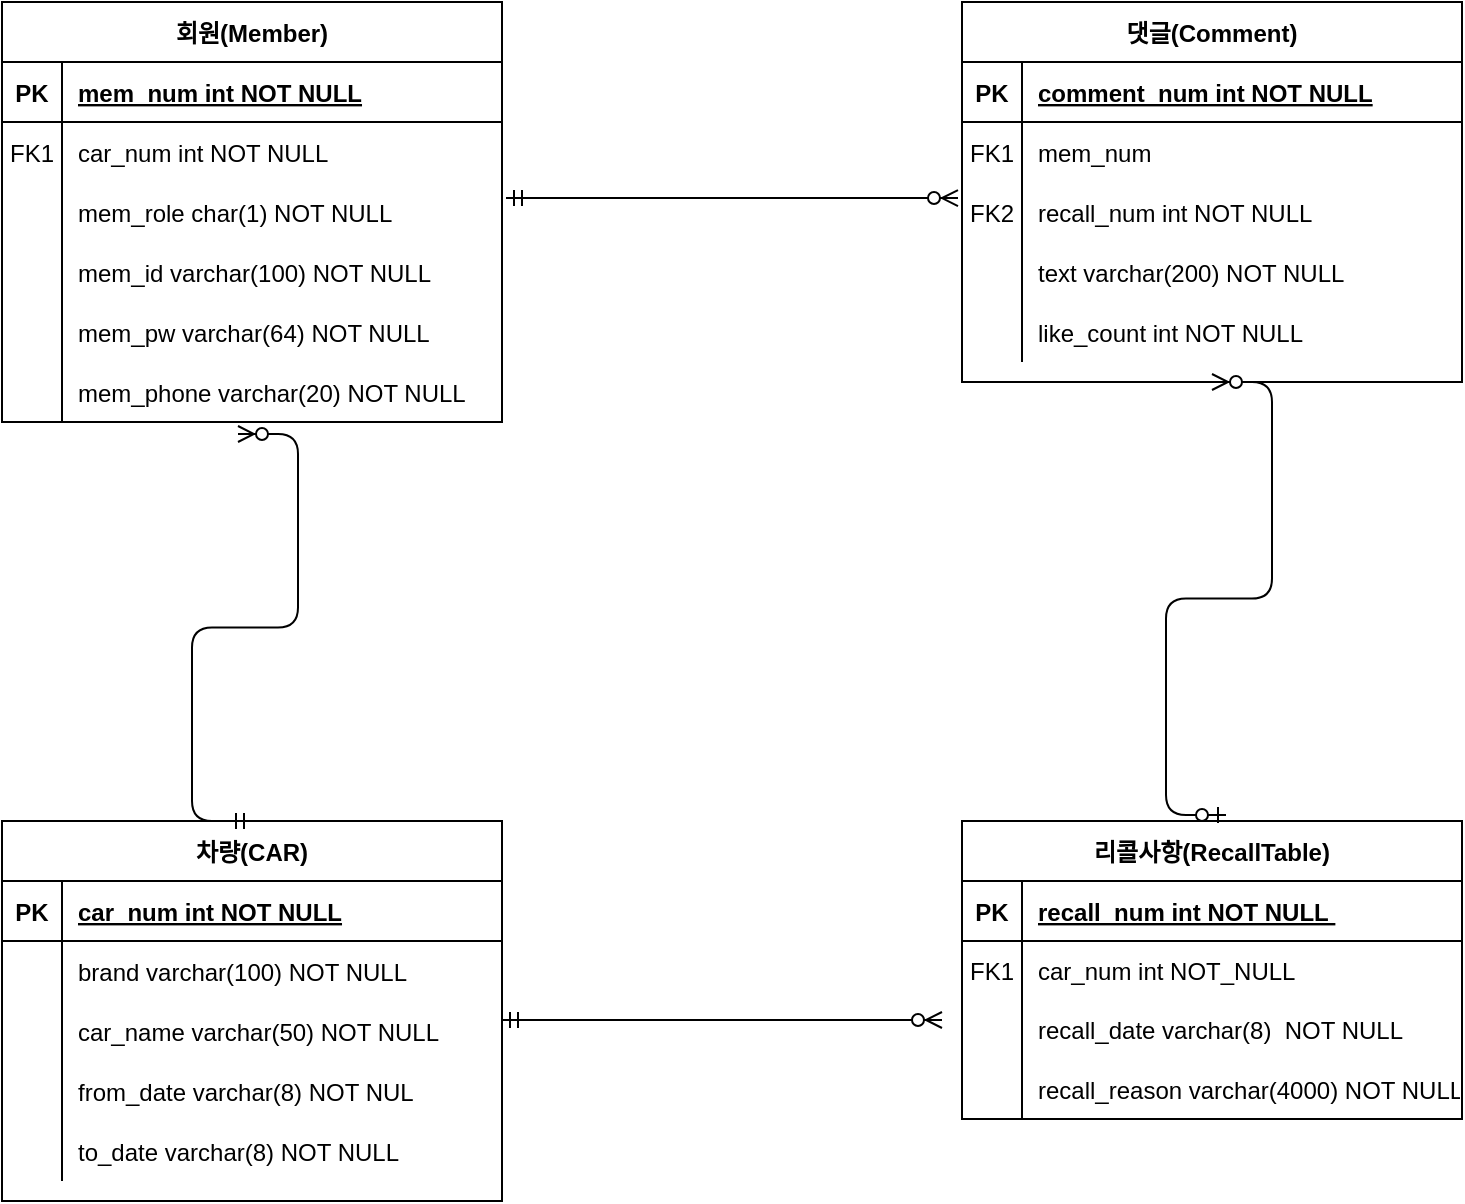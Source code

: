 <mxfile version="20.8.16" type="device"><diagram id="R2lEEEUBdFMjLlhIrx00" name="Page-1"><mxGraphModel dx="683" dy="398" grid="1" gridSize="10" guides="1" tooltips="1" connect="1" arrows="1" fold="1" page="1" pageScale="1" pageWidth="850" pageHeight="1100" math="0" shadow="0" extFonts="Permanent Marker^https://fonts.googleapis.com/css?family=Permanent+Marker"><root><mxCell id="0"/><mxCell id="1" parent="0"/><mxCell id="73HStw1tqUKvJRkL5nFD-1" value="회원(Member)" style="shape=table;startSize=30;container=1;collapsible=1;childLayout=tableLayout;fixedRows=1;rowLines=0;fontStyle=1;align=center;resizeLast=1;" vertex="1" parent="1"><mxGeometry x="40" y="130" width="250" height="210" as="geometry"/></mxCell><mxCell id="73HStw1tqUKvJRkL5nFD-2" value="" style="shape=partialRectangle;collapsible=0;dropTarget=0;pointerEvents=0;fillColor=none;points=[[0,0.5],[1,0.5]];portConstraint=eastwest;top=0;left=0;right=0;bottom=1;" vertex="1" parent="73HStw1tqUKvJRkL5nFD-1"><mxGeometry y="30" width="250" height="30" as="geometry"/></mxCell><mxCell id="73HStw1tqUKvJRkL5nFD-3" value="PK" style="shape=partialRectangle;overflow=hidden;connectable=0;fillColor=none;top=0;left=0;bottom=0;right=0;fontStyle=1;" vertex="1" parent="73HStw1tqUKvJRkL5nFD-2"><mxGeometry width="30" height="30" as="geometry"><mxRectangle width="30" height="30" as="alternateBounds"/></mxGeometry></mxCell><mxCell id="73HStw1tqUKvJRkL5nFD-4" value="mem_num int NOT NULL" style="shape=partialRectangle;overflow=hidden;connectable=0;fillColor=none;top=0;left=0;bottom=0;right=0;align=left;spacingLeft=6;fontStyle=5;" vertex="1" parent="73HStw1tqUKvJRkL5nFD-2"><mxGeometry x="30" width="220" height="30" as="geometry"><mxRectangle width="220" height="30" as="alternateBounds"/></mxGeometry></mxCell><mxCell id="73HStw1tqUKvJRkL5nFD-30" value="" style="shape=partialRectangle;collapsible=0;dropTarget=0;pointerEvents=0;fillColor=none;points=[[0,0.5],[1,0.5]];portConstraint=eastwest;top=0;left=0;right=0;bottom=0;" vertex="1" parent="73HStw1tqUKvJRkL5nFD-1"><mxGeometry y="60" width="250" height="30" as="geometry"/></mxCell><mxCell id="73HStw1tqUKvJRkL5nFD-31" value="FK1" style="shape=partialRectangle;overflow=hidden;connectable=0;fillColor=none;top=0;left=0;bottom=0;right=0;" vertex="1" parent="73HStw1tqUKvJRkL5nFD-30"><mxGeometry width="30" height="30" as="geometry"><mxRectangle width="30" height="30" as="alternateBounds"/></mxGeometry></mxCell><mxCell id="73HStw1tqUKvJRkL5nFD-32" value="car_num int NOT NULL" style="shape=partialRectangle;overflow=hidden;connectable=0;fillColor=none;top=0;left=0;bottom=0;right=0;align=left;spacingLeft=6;" vertex="1" parent="73HStw1tqUKvJRkL5nFD-30"><mxGeometry x="30" width="220" height="30" as="geometry"><mxRectangle width="220" height="30" as="alternateBounds"/></mxGeometry></mxCell><mxCell id="73HStw1tqUKvJRkL5nFD-5" value="" style="shape=partialRectangle;collapsible=0;dropTarget=0;pointerEvents=0;fillColor=none;points=[[0,0.5],[1,0.5]];portConstraint=eastwest;top=0;left=0;right=0;bottom=0;" vertex="1" parent="73HStw1tqUKvJRkL5nFD-1"><mxGeometry y="90" width="250" height="30" as="geometry"/></mxCell><mxCell id="73HStw1tqUKvJRkL5nFD-6" value="" style="shape=partialRectangle;overflow=hidden;connectable=0;fillColor=none;top=0;left=0;bottom=0;right=0;" vertex="1" parent="73HStw1tqUKvJRkL5nFD-5"><mxGeometry width="30" height="30" as="geometry"><mxRectangle width="30" height="30" as="alternateBounds"/></mxGeometry></mxCell><mxCell id="73HStw1tqUKvJRkL5nFD-7" value="mem_role char(1) NOT NULL" style="shape=partialRectangle;overflow=hidden;connectable=0;fillColor=none;top=0;left=0;bottom=0;right=0;align=left;spacingLeft=6;" vertex="1" parent="73HStw1tqUKvJRkL5nFD-5"><mxGeometry x="30" width="220" height="30" as="geometry"><mxRectangle width="220" height="30" as="alternateBounds"/></mxGeometry></mxCell><mxCell id="73HStw1tqUKvJRkL5nFD-74" value="" style="shape=partialRectangle;collapsible=0;dropTarget=0;pointerEvents=0;fillColor=none;points=[[0,0.5],[1,0.5]];portConstraint=eastwest;top=0;left=0;right=0;bottom=0;" vertex="1" parent="73HStw1tqUKvJRkL5nFD-1"><mxGeometry y="120" width="250" height="30" as="geometry"/></mxCell><mxCell id="73HStw1tqUKvJRkL5nFD-75" value="" style="shape=partialRectangle;overflow=hidden;connectable=0;fillColor=none;top=0;left=0;bottom=0;right=0;" vertex="1" parent="73HStw1tqUKvJRkL5nFD-74"><mxGeometry width="30" height="30" as="geometry"><mxRectangle width="30" height="30" as="alternateBounds"/></mxGeometry></mxCell><mxCell id="73HStw1tqUKvJRkL5nFD-76" value="mem_id varchar(100) NOT NULL" style="shape=partialRectangle;overflow=hidden;connectable=0;fillColor=none;top=0;left=0;bottom=0;right=0;align=left;spacingLeft=6;" vertex="1" parent="73HStw1tqUKvJRkL5nFD-74"><mxGeometry x="30" width="220" height="30" as="geometry"><mxRectangle width="220" height="30" as="alternateBounds"/></mxGeometry></mxCell><mxCell id="73HStw1tqUKvJRkL5nFD-24" value="" style="shape=partialRectangle;collapsible=0;dropTarget=0;pointerEvents=0;fillColor=none;points=[[0,0.5],[1,0.5]];portConstraint=eastwest;top=0;left=0;right=0;bottom=0;" vertex="1" parent="73HStw1tqUKvJRkL5nFD-1"><mxGeometry y="150" width="250" height="30" as="geometry"/></mxCell><mxCell id="73HStw1tqUKvJRkL5nFD-25" value="" style="shape=partialRectangle;overflow=hidden;connectable=0;fillColor=none;top=0;left=0;bottom=0;right=0;" vertex="1" parent="73HStw1tqUKvJRkL5nFD-24"><mxGeometry width="30" height="30" as="geometry"><mxRectangle width="30" height="30" as="alternateBounds"/></mxGeometry></mxCell><mxCell id="73HStw1tqUKvJRkL5nFD-26" value="mem_pw varchar(64) NOT NULL" style="shape=partialRectangle;overflow=hidden;connectable=0;fillColor=none;top=0;left=0;bottom=0;right=0;align=left;spacingLeft=6;" vertex="1" parent="73HStw1tqUKvJRkL5nFD-24"><mxGeometry x="30" width="220" height="30" as="geometry"><mxRectangle width="220" height="30" as="alternateBounds"/></mxGeometry></mxCell><mxCell id="73HStw1tqUKvJRkL5nFD-27" value="" style="shape=partialRectangle;collapsible=0;dropTarget=0;pointerEvents=0;fillColor=none;points=[[0,0.5],[1,0.5]];portConstraint=eastwest;top=0;left=0;right=0;bottom=0;" vertex="1" parent="73HStw1tqUKvJRkL5nFD-1"><mxGeometry y="180" width="250" height="30" as="geometry"/></mxCell><mxCell id="73HStw1tqUKvJRkL5nFD-28" value="" style="shape=partialRectangle;overflow=hidden;connectable=0;fillColor=none;top=0;left=0;bottom=0;right=0;" vertex="1" parent="73HStw1tqUKvJRkL5nFD-27"><mxGeometry width="30" height="30" as="geometry"><mxRectangle width="30" height="30" as="alternateBounds"/></mxGeometry></mxCell><mxCell id="73HStw1tqUKvJRkL5nFD-29" value="mem_phone varchar(20) NOT NULL" style="shape=partialRectangle;overflow=hidden;connectable=0;fillColor=none;top=0;left=0;bottom=0;right=0;align=left;spacingLeft=6;" vertex="1" parent="73HStw1tqUKvJRkL5nFD-27"><mxGeometry x="30" width="220" height="30" as="geometry"><mxRectangle width="220" height="30" as="alternateBounds"/></mxGeometry></mxCell><mxCell id="73HStw1tqUKvJRkL5nFD-33" value="리콜사항(RecallTable)" style="shape=table;startSize=30;container=1;collapsible=1;childLayout=tableLayout;fixedRows=1;rowLines=0;fontStyle=1;align=center;resizeLast=1;" vertex="1" parent="1"><mxGeometry x="520" y="539.5" width="250" height="149" as="geometry"/></mxCell><mxCell id="73HStw1tqUKvJRkL5nFD-34" value="" style="shape=partialRectangle;collapsible=0;dropTarget=0;pointerEvents=0;fillColor=none;points=[[0,0.5],[1,0.5]];portConstraint=eastwest;top=0;left=0;right=0;bottom=1;" vertex="1" parent="73HStw1tqUKvJRkL5nFD-33"><mxGeometry y="30" width="250" height="30" as="geometry"/></mxCell><mxCell id="73HStw1tqUKvJRkL5nFD-35" value="PK" style="shape=partialRectangle;overflow=hidden;connectable=0;fillColor=none;top=0;left=0;bottom=0;right=0;fontStyle=1;" vertex="1" parent="73HStw1tqUKvJRkL5nFD-34"><mxGeometry width="30" height="30" as="geometry"><mxRectangle width="30" height="30" as="alternateBounds"/></mxGeometry></mxCell><mxCell id="73HStw1tqUKvJRkL5nFD-36" value="recall_num int NOT NULL " style="shape=partialRectangle;overflow=hidden;connectable=0;fillColor=none;top=0;left=0;bottom=0;right=0;align=left;spacingLeft=6;fontStyle=5;" vertex="1" parent="73HStw1tqUKvJRkL5nFD-34"><mxGeometry x="30" width="220" height="30" as="geometry"><mxRectangle width="220" height="30" as="alternateBounds"/></mxGeometry></mxCell><mxCell id="73HStw1tqUKvJRkL5nFD-40" value="" style="shape=partialRectangle;collapsible=0;dropTarget=0;pointerEvents=0;fillColor=none;points=[[0,0.5],[1,0.5]];portConstraint=eastwest;top=0;left=0;right=0;bottom=0;" vertex="1" parent="73HStw1tqUKvJRkL5nFD-33"><mxGeometry y="60" width="250" height="29" as="geometry"/></mxCell><mxCell id="73HStw1tqUKvJRkL5nFD-41" value="FK1" style="shape=partialRectangle;overflow=hidden;connectable=0;fillColor=none;top=0;left=0;bottom=0;right=0;" vertex="1" parent="73HStw1tqUKvJRkL5nFD-40"><mxGeometry width="30" height="29" as="geometry"><mxRectangle width="30" height="29" as="alternateBounds"/></mxGeometry></mxCell><mxCell id="73HStw1tqUKvJRkL5nFD-42" value="car_num int NOT_NULL" style="shape=partialRectangle;overflow=hidden;connectable=0;fillColor=none;top=0;left=0;bottom=0;right=0;align=left;spacingLeft=6;" vertex="1" parent="73HStw1tqUKvJRkL5nFD-40"><mxGeometry x="30" width="220" height="29" as="geometry"><mxRectangle width="220" height="29" as="alternateBounds"/></mxGeometry></mxCell><mxCell id="73HStw1tqUKvJRkL5nFD-49" value="" style="shape=partialRectangle;collapsible=0;dropTarget=0;pointerEvents=0;fillColor=none;points=[[0,0.5],[1,0.5]];portConstraint=eastwest;top=0;left=0;right=0;bottom=0;" vertex="1" parent="73HStw1tqUKvJRkL5nFD-33"><mxGeometry y="89" width="250" height="30" as="geometry"/></mxCell><mxCell id="73HStw1tqUKvJRkL5nFD-50" value="" style="shape=partialRectangle;overflow=hidden;connectable=0;fillColor=none;top=0;left=0;bottom=0;right=0;" vertex="1" parent="73HStw1tqUKvJRkL5nFD-49"><mxGeometry width="30" height="30" as="geometry"><mxRectangle width="30" height="30" as="alternateBounds"/></mxGeometry></mxCell><mxCell id="73HStw1tqUKvJRkL5nFD-51" value="recall_date varchar(8)  NOT NULL " style="shape=partialRectangle;overflow=hidden;connectable=0;fillColor=none;top=0;left=0;bottom=0;right=0;align=left;spacingLeft=6;" vertex="1" parent="73HStw1tqUKvJRkL5nFD-49"><mxGeometry x="30" width="220" height="30" as="geometry"><mxRectangle width="220" height="30" as="alternateBounds"/></mxGeometry></mxCell><mxCell id="73HStw1tqUKvJRkL5nFD-52" value="" style="shape=partialRectangle;collapsible=0;dropTarget=0;pointerEvents=0;fillColor=none;points=[[0,0.5],[1,0.5]];portConstraint=eastwest;top=0;left=0;right=0;bottom=0;" vertex="1" parent="73HStw1tqUKvJRkL5nFD-33"><mxGeometry y="119" width="250" height="30" as="geometry"/></mxCell><mxCell id="73HStw1tqUKvJRkL5nFD-53" value="" style="shape=partialRectangle;overflow=hidden;connectable=0;fillColor=none;top=0;left=0;bottom=0;right=0;" vertex="1" parent="73HStw1tqUKvJRkL5nFD-52"><mxGeometry width="30" height="30" as="geometry"><mxRectangle width="30" height="30" as="alternateBounds"/></mxGeometry></mxCell><mxCell id="73HStw1tqUKvJRkL5nFD-54" value="recall_reason varchar(4000) NOT NULL" style="shape=partialRectangle;overflow=hidden;connectable=0;fillColor=none;top=0;left=0;bottom=0;right=0;align=left;spacingLeft=6;" vertex="1" parent="73HStw1tqUKvJRkL5nFD-52"><mxGeometry x="30" width="220" height="30" as="geometry"><mxRectangle width="220" height="30" as="alternateBounds"/></mxGeometry></mxCell><mxCell id="73HStw1tqUKvJRkL5nFD-55" value="댓글(Comment)" style="shape=table;startSize=30;container=1;collapsible=1;childLayout=tableLayout;fixedRows=1;rowLines=0;fontStyle=1;align=center;resizeLast=1;" vertex="1" parent="1"><mxGeometry x="520" y="130" width="250" height="190" as="geometry"/></mxCell><mxCell id="73HStw1tqUKvJRkL5nFD-56" value="" style="shape=partialRectangle;collapsible=0;dropTarget=0;pointerEvents=0;fillColor=none;points=[[0,0.5],[1,0.5]];portConstraint=eastwest;top=0;left=0;right=0;bottom=1;" vertex="1" parent="73HStw1tqUKvJRkL5nFD-55"><mxGeometry y="30" width="250" height="30" as="geometry"/></mxCell><mxCell id="73HStw1tqUKvJRkL5nFD-57" value="PK" style="shape=partialRectangle;overflow=hidden;connectable=0;fillColor=none;top=0;left=0;bottom=0;right=0;fontStyle=1;" vertex="1" parent="73HStw1tqUKvJRkL5nFD-56"><mxGeometry width="30" height="30" as="geometry"><mxRectangle width="30" height="30" as="alternateBounds"/></mxGeometry></mxCell><mxCell id="73HStw1tqUKvJRkL5nFD-58" value="comment_num int NOT NULL" style="shape=partialRectangle;overflow=hidden;connectable=0;fillColor=none;top=0;left=0;bottom=0;right=0;align=left;spacingLeft=6;fontStyle=5;" vertex="1" parent="73HStw1tqUKvJRkL5nFD-56"><mxGeometry x="30" width="220" height="30" as="geometry"><mxRectangle width="220" height="30" as="alternateBounds"/></mxGeometry></mxCell><mxCell id="73HStw1tqUKvJRkL5nFD-59" value="" style="shape=partialRectangle;collapsible=0;dropTarget=0;pointerEvents=0;fillColor=none;points=[[0,0.5],[1,0.5]];portConstraint=eastwest;top=0;left=0;right=0;bottom=0;" vertex="1" parent="73HStw1tqUKvJRkL5nFD-55"><mxGeometry y="60" width="250" height="30" as="geometry"/></mxCell><mxCell id="73HStw1tqUKvJRkL5nFD-60" value="FK1" style="shape=partialRectangle;overflow=hidden;connectable=0;fillColor=none;top=0;left=0;bottom=0;right=0;" vertex="1" parent="73HStw1tqUKvJRkL5nFD-59"><mxGeometry width="30" height="30" as="geometry"><mxRectangle width="30" height="30" as="alternateBounds"/></mxGeometry></mxCell><mxCell id="73HStw1tqUKvJRkL5nFD-61" value="mem_num " style="shape=partialRectangle;overflow=hidden;connectable=0;fillColor=none;top=0;left=0;bottom=0;right=0;align=left;spacingLeft=6;" vertex="1" parent="73HStw1tqUKvJRkL5nFD-59"><mxGeometry x="30" width="220" height="30" as="geometry"><mxRectangle width="220" height="30" as="alternateBounds"/></mxGeometry></mxCell><mxCell id="73HStw1tqUKvJRkL5nFD-65" value="" style="shape=partialRectangle;collapsible=0;dropTarget=0;pointerEvents=0;fillColor=none;points=[[0,0.5],[1,0.5]];portConstraint=eastwest;top=0;left=0;right=0;bottom=0;" vertex="1" parent="73HStw1tqUKvJRkL5nFD-55"><mxGeometry y="90" width="250" height="30" as="geometry"/></mxCell><mxCell id="73HStw1tqUKvJRkL5nFD-66" value="FK2" style="shape=partialRectangle;overflow=hidden;connectable=0;fillColor=none;top=0;left=0;bottom=0;right=0;" vertex="1" parent="73HStw1tqUKvJRkL5nFD-65"><mxGeometry width="30" height="30" as="geometry"><mxRectangle width="30" height="30" as="alternateBounds"/></mxGeometry></mxCell><mxCell id="73HStw1tqUKvJRkL5nFD-67" value="recall_num int NOT NULL" style="shape=partialRectangle;overflow=hidden;connectable=0;fillColor=none;top=0;left=0;bottom=0;right=0;align=left;spacingLeft=6;" vertex="1" parent="73HStw1tqUKvJRkL5nFD-65"><mxGeometry x="30" width="220" height="30" as="geometry"><mxRectangle width="220" height="30" as="alternateBounds"/></mxGeometry></mxCell><mxCell id="73HStw1tqUKvJRkL5nFD-68" value="" style="shape=partialRectangle;collapsible=0;dropTarget=0;pointerEvents=0;fillColor=none;points=[[0,0.5],[1,0.5]];portConstraint=eastwest;top=0;left=0;right=0;bottom=0;" vertex="1" parent="73HStw1tqUKvJRkL5nFD-55"><mxGeometry y="120" width="250" height="30" as="geometry"/></mxCell><mxCell id="73HStw1tqUKvJRkL5nFD-69" value="" style="shape=partialRectangle;overflow=hidden;connectable=0;fillColor=none;top=0;left=0;bottom=0;right=0;" vertex="1" parent="73HStw1tqUKvJRkL5nFD-68"><mxGeometry width="30" height="30" as="geometry"><mxRectangle width="30" height="30" as="alternateBounds"/></mxGeometry></mxCell><mxCell id="73HStw1tqUKvJRkL5nFD-70" value="text varchar(200) NOT NULL" style="shape=partialRectangle;overflow=hidden;connectable=0;fillColor=none;top=0;left=0;bottom=0;right=0;align=left;spacingLeft=6;" vertex="1" parent="73HStw1tqUKvJRkL5nFD-68"><mxGeometry x="30" width="220" height="30" as="geometry"><mxRectangle width="220" height="30" as="alternateBounds"/></mxGeometry></mxCell><mxCell id="73HStw1tqUKvJRkL5nFD-71" value="" style="shape=partialRectangle;collapsible=0;dropTarget=0;pointerEvents=0;fillColor=none;points=[[0,0.5],[1,0.5]];portConstraint=eastwest;top=0;left=0;right=0;bottom=0;" vertex="1" parent="73HStw1tqUKvJRkL5nFD-55"><mxGeometry y="150" width="250" height="30" as="geometry"/></mxCell><mxCell id="73HStw1tqUKvJRkL5nFD-72" value="" style="shape=partialRectangle;overflow=hidden;connectable=0;fillColor=none;top=0;left=0;bottom=0;right=0;" vertex="1" parent="73HStw1tqUKvJRkL5nFD-71"><mxGeometry width="30" height="30" as="geometry"><mxRectangle width="30" height="30" as="alternateBounds"/></mxGeometry></mxCell><mxCell id="73HStw1tqUKvJRkL5nFD-73" value="like_count int NOT NULL" style="shape=partialRectangle;overflow=hidden;connectable=0;fillColor=none;top=0;left=0;bottom=0;right=0;align=left;spacingLeft=6;" vertex="1" parent="73HStw1tqUKvJRkL5nFD-71"><mxGeometry x="30" width="220" height="30" as="geometry"><mxRectangle width="220" height="30" as="alternateBounds"/></mxGeometry></mxCell><mxCell id="73HStw1tqUKvJRkL5nFD-99" value="차량(CAR)" style="shape=table;startSize=30;container=1;collapsible=1;childLayout=tableLayout;fixedRows=1;rowLines=0;fontStyle=1;align=center;resizeLast=1;" vertex="1" parent="1"><mxGeometry x="40" y="539.5" width="250" height="190" as="geometry"/></mxCell><mxCell id="73HStw1tqUKvJRkL5nFD-100" value="" style="shape=partialRectangle;collapsible=0;dropTarget=0;pointerEvents=0;fillColor=none;points=[[0,0.5],[1,0.5]];portConstraint=eastwest;top=0;left=0;right=0;bottom=1;" vertex="1" parent="73HStw1tqUKvJRkL5nFD-99"><mxGeometry y="30" width="250" height="30" as="geometry"/></mxCell><mxCell id="73HStw1tqUKvJRkL5nFD-101" value="PK" style="shape=partialRectangle;overflow=hidden;connectable=0;fillColor=none;top=0;left=0;bottom=0;right=0;fontStyle=1;" vertex="1" parent="73HStw1tqUKvJRkL5nFD-100"><mxGeometry width="30" height="30" as="geometry"><mxRectangle width="30" height="30" as="alternateBounds"/></mxGeometry></mxCell><mxCell id="73HStw1tqUKvJRkL5nFD-102" value="car_num int NOT NULL" style="shape=partialRectangle;overflow=hidden;connectable=0;fillColor=none;top=0;left=0;bottom=0;right=0;align=left;spacingLeft=6;fontStyle=5;" vertex="1" parent="73HStw1tqUKvJRkL5nFD-100"><mxGeometry x="30" width="220" height="30" as="geometry"><mxRectangle width="220" height="30" as="alternateBounds"/></mxGeometry></mxCell><mxCell id="73HStw1tqUKvJRkL5nFD-103" value="" style="shape=partialRectangle;collapsible=0;dropTarget=0;pointerEvents=0;fillColor=none;points=[[0,0.5],[1,0.5]];portConstraint=eastwest;top=0;left=0;right=0;bottom=0;" vertex="1" parent="73HStw1tqUKvJRkL5nFD-99"><mxGeometry y="60" width="250" height="30" as="geometry"/></mxCell><mxCell id="73HStw1tqUKvJRkL5nFD-104" value="" style="shape=partialRectangle;overflow=hidden;connectable=0;fillColor=none;top=0;left=0;bottom=0;right=0;" vertex="1" parent="73HStw1tqUKvJRkL5nFD-103"><mxGeometry width="30" height="30" as="geometry"><mxRectangle width="30" height="30" as="alternateBounds"/></mxGeometry></mxCell><mxCell id="73HStw1tqUKvJRkL5nFD-105" value="brand varchar(100) NOT NULL" style="shape=partialRectangle;overflow=hidden;connectable=0;fillColor=none;top=0;left=0;bottom=0;right=0;align=left;spacingLeft=6;" vertex="1" parent="73HStw1tqUKvJRkL5nFD-103"><mxGeometry x="30" width="220" height="30" as="geometry"><mxRectangle width="220" height="30" as="alternateBounds"/></mxGeometry></mxCell><mxCell id="73HStw1tqUKvJRkL5nFD-106" value="" style="shape=partialRectangle;collapsible=0;dropTarget=0;pointerEvents=0;fillColor=none;points=[[0,0.5],[1,0.5]];portConstraint=eastwest;top=0;left=0;right=0;bottom=0;" vertex="1" parent="73HStw1tqUKvJRkL5nFD-99"><mxGeometry y="90" width="250" height="30" as="geometry"/></mxCell><mxCell id="73HStw1tqUKvJRkL5nFD-107" value="" style="shape=partialRectangle;overflow=hidden;connectable=0;fillColor=none;top=0;left=0;bottom=0;right=0;" vertex="1" parent="73HStw1tqUKvJRkL5nFD-106"><mxGeometry width="30" height="30" as="geometry"><mxRectangle width="30" height="30" as="alternateBounds"/></mxGeometry></mxCell><mxCell id="73HStw1tqUKvJRkL5nFD-108" value="car_name varchar(50) NOT NULL" style="shape=partialRectangle;overflow=hidden;connectable=0;fillColor=none;top=0;left=0;bottom=0;right=0;align=left;spacingLeft=6;" vertex="1" parent="73HStw1tqUKvJRkL5nFD-106"><mxGeometry x="30" width="220" height="30" as="geometry"><mxRectangle width="220" height="30" as="alternateBounds"/></mxGeometry></mxCell><mxCell id="73HStw1tqUKvJRkL5nFD-109" value="" style="shape=partialRectangle;collapsible=0;dropTarget=0;pointerEvents=0;fillColor=none;points=[[0,0.5],[1,0.5]];portConstraint=eastwest;top=0;left=0;right=0;bottom=0;" vertex="1" parent="73HStw1tqUKvJRkL5nFD-99"><mxGeometry y="120" width="250" height="30" as="geometry"/></mxCell><mxCell id="73HStw1tqUKvJRkL5nFD-110" value="" style="shape=partialRectangle;overflow=hidden;connectable=0;fillColor=none;top=0;left=0;bottom=0;right=0;" vertex="1" parent="73HStw1tqUKvJRkL5nFD-109"><mxGeometry width="30" height="30" as="geometry"><mxRectangle width="30" height="30" as="alternateBounds"/></mxGeometry></mxCell><mxCell id="73HStw1tqUKvJRkL5nFD-111" value="from_date varchar(8) NOT NUL" style="shape=partialRectangle;overflow=hidden;connectable=0;fillColor=none;top=0;left=0;bottom=0;right=0;align=left;spacingLeft=6;" vertex="1" parent="73HStw1tqUKvJRkL5nFD-109"><mxGeometry x="30" width="220" height="30" as="geometry"><mxRectangle width="220" height="30" as="alternateBounds"/></mxGeometry></mxCell><mxCell id="73HStw1tqUKvJRkL5nFD-112" value="" style="shape=partialRectangle;collapsible=0;dropTarget=0;pointerEvents=0;fillColor=none;points=[[0,0.5],[1,0.5]];portConstraint=eastwest;top=0;left=0;right=0;bottom=0;" vertex="1" parent="73HStw1tqUKvJRkL5nFD-99"><mxGeometry y="150" width="250" height="30" as="geometry"/></mxCell><mxCell id="73HStw1tqUKvJRkL5nFD-113" value="" style="shape=partialRectangle;overflow=hidden;connectable=0;fillColor=none;top=0;left=0;bottom=0;right=0;" vertex="1" parent="73HStw1tqUKvJRkL5nFD-112"><mxGeometry width="30" height="30" as="geometry"><mxRectangle width="30" height="30" as="alternateBounds"/></mxGeometry></mxCell><mxCell id="73HStw1tqUKvJRkL5nFD-114" value="to_date varchar(8) NOT NULL" style="shape=partialRectangle;overflow=hidden;connectable=0;fillColor=none;top=0;left=0;bottom=0;right=0;align=left;spacingLeft=6;" vertex="1" parent="73HStw1tqUKvJRkL5nFD-112"><mxGeometry x="30" width="220" height="30" as="geometry"><mxRectangle width="220" height="30" as="alternateBounds"/></mxGeometry></mxCell><mxCell id="73HStw1tqUKvJRkL5nFD-119" value="" style="edgeStyle=entityRelationEdgeStyle;fontSize=12;html=1;endArrow=ERzeroToMany;startArrow=ERmandOne;entryX=-0.008;entryY=0.267;entryDx=0;entryDy=0;rounded=0;entryPerimeter=0;exitX=1.008;exitY=0.267;exitDx=0;exitDy=0;exitPerimeter=0;" edge="1" parent="1" source="73HStw1tqUKvJRkL5nFD-5" target="73HStw1tqUKvJRkL5nFD-65"><mxGeometry width="100" height="100" relative="1" as="geometry"><mxPoint x="290" y="240" as="sourcePoint"/><mxPoint x="330" y="40" as="targetPoint"/></mxGeometry></mxCell><mxCell id="73HStw1tqUKvJRkL5nFD-120" value="" style="edgeStyle=entityRelationEdgeStyle;fontSize=12;html=1;endArrow=ERzeroToMany;startArrow=ERmandOne;exitX=0.5;exitY=0;exitDx=0;exitDy=0;entryX=0.472;entryY=1.2;entryDx=0;entryDy=0;entryPerimeter=0;rounded=1;" edge="1" parent="1" source="73HStw1tqUKvJRkL5nFD-99" target="73HStw1tqUKvJRkL5nFD-27"><mxGeometry width="100" height="100" relative="1" as="geometry"><mxPoint x="230" y="490" as="sourcePoint"/><mxPoint x="120" y="270" as="targetPoint"/></mxGeometry></mxCell><mxCell id="73HStw1tqUKvJRkL5nFD-123" value="" style="edgeStyle=entityRelationEdgeStyle;fontSize=12;html=1;endArrow=ERzeroToMany;startArrow=ERzeroToOne;entryX=0.5;entryY=1;entryDx=0;entryDy=0;rounded=1;exitX=0.528;exitY=-0.02;exitDx=0;exitDy=0;exitPerimeter=0;" edge="1" parent="1" source="73HStw1tqUKvJRkL5nFD-33" target="73HStw1tqUKvJRkL5nFD-55"><mxGeometry width="100" height="100" relative="1" as="geometry"><mxPoint x="570" y="500" as="sourcePoint"/><mxPoint x="670" y="400" as="targetPoint"/></mxGeometry></mxCell><mxCell id="73HStw1tqUKvJRkL5nFD-124" value="" style="edgeStyle=entityRelationEdgeStyle;fontSize=12;html=1;endArrow=ERzeroToMany;startArrow=ERmandOne;rounded=0;exitX=1;exitY=0.317;exitDx=0;exitDy=0;exitPerimeter=0;" edge="1" parent="1" source="73HStw1tqUKvJRkL5nFD-106"><mxGeometry width="100" height="100" relative="1" as="geometry"><mxPoint x="290" y="580" as="sourcePoint"/><mxPoint x="510" y="639" as="targetPoint"/></mxGeometry></mxCell></root></mxGraphModel></diagram></mxfile>